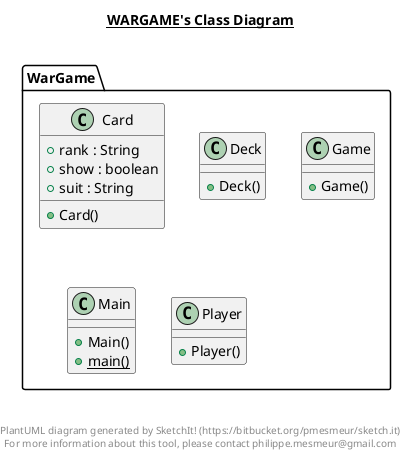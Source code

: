 @startuml

title __WARGAME's Class Diagram__\n

  namespace WarGame {
    class WarGame.Card {
        + rank : String
        + show : boolean
        + suit : String
        + Card()
    }
  }
  

  namespace WarGame {
    class WarGame.Deck {
        + Deck()
    }
  }
  

  namespace WarGame {
    class WarGame.Game {
        + Game()
    }
  }
  

  namespace WarGame {
    class WarGame.Main {
        + Main()
        {static} + main()
    }
  }
  

  namespace WarGame {
    class WarGame.Player {
        + Player()
    }
  }
  



right footer


PlantUML diagram generated by SketchIt! (https://bitbucket.org/pmesmeur/sketch.it)
For more information about this tool, please contact philippe.mesmeur@gmail.com
endfooter

@enduml
